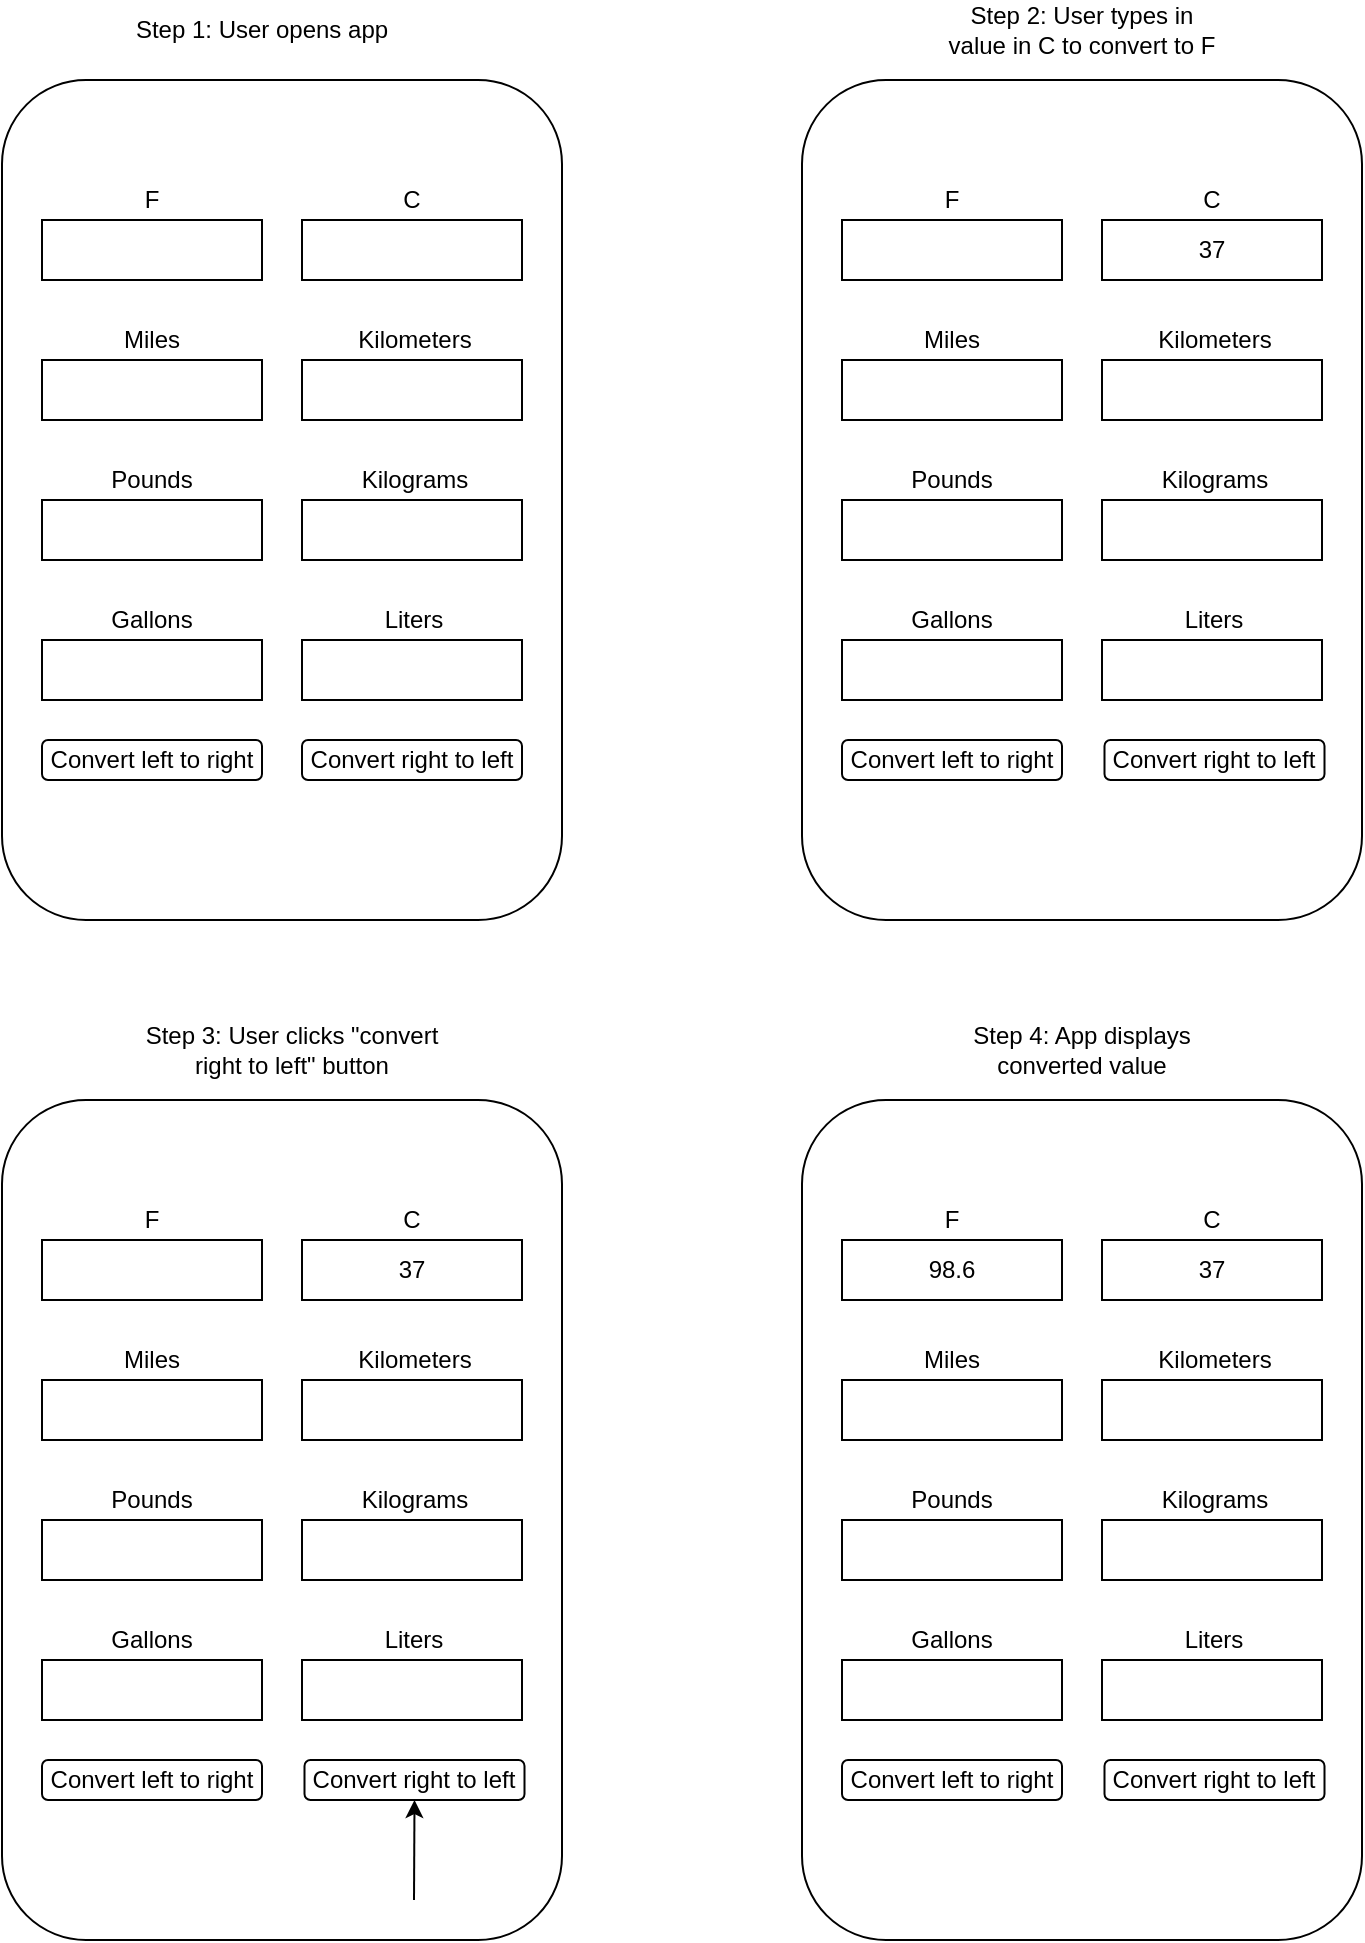 <mxfile version="12.6.8" type="google"><diagram id="Sc3ltYLrBAKbYMtyuSWv" name="Page-1"><mxGraphModel dx="1038" dy="575" grid="1" gridSize="10" guides="1" tooltips="1" connect="1" arrows="1" fold="1" page="1" pageScale="1" pageWidth="850" pageHeight="1100" math="0" shadow="0"><root><mxCell id="0"/><mxCell id="1" parent="0"/><mxCell id="qEOatPOqG6o4-kiQYtv8-3" value="" style="rounded=1;whiteSpace=wrap;html=1;" parent="1" vertex="1"><mxGeometry x="80" y="80" width="280" height="420" as="geometry"/></mxCell><mxCell id="qEOatPOqG6o4-kiQYtv8-6" value="" style="rounded=0;whiteSpace=wrap;html=1;" parent="1" vertex="1"><mxGeometry x="100" y="150" width="110" height="30" as="geometry"/></mxCell><mxCell id="qEOatPOqG6o4-kiQYtv8-8" value="" style="rounded=0;whiteSpace=wrap;html=1;" parent="1" vertex="1"><mxGeometry x="230" y="150" width="110" height="30" as="geometry"/></mxCell><mxCell id="qEOatPOqG6o4-kiQYtv8-9" value="" style="rounded=0;whiteSpace=wrap;html=1;" parent="1" vertex="1"><mxGeometry x="100" y="220" width="110" height="30" as="geometry"/></mxCell><mxCell id="qEOatPOqG6o4-kiQYtv8-11" value="" style="rounded=0;whiteSpace=wrap;html=1;" parent="1" vertex="1"><mxGeometry x="230" y="220" width="110" height="30" as="geometry"/></mxCell><mxCell id="qEOatPOqG6o4-kiQYtv8-12" value="" style="rounded=0;whiteSpace=wrap;html=1;" parent="1" vertex="1"><mxGeometry x="100" y="290" width="110" height="30" as="geometry"/></mxCell><mxCell id="qEOatPOqG6o4-kiQYtv8-13" value="" style="rounded=0;whiteSpace=wrap;html=1;" parent="1" vertex="1"><mxGeometry x="230" y="290" width="110" height="30" as="geometry"/></mxCell><mxCell id="qEOatPOqG6o4-kiQYtv8-14" value="" style="rounded=0;whiteSpace=wrap;html=1;" parent="1" vertex="1"><mxGeometry x="100" y="360" width="110" height="30" as="geometry"/></mxCell><mxCell id="qEOatPOqG6o4-kiQYtv8-15" value="" style="rounded=0;whiteSpace=wrap;html=1;" parent="1" vertex="1"><mxGeometry x="230" y="360" width="110" height="30" as="geometry"/></mxCell><mxCell id="qEOatPOqG6o4-kiQYtv8-16" style="edgeStyle=orthogonalEdgeStyle;rounded=0;orthogonalLoop=1;jettySize=auto;html=1;exitX=0.5;exitY=1;exitDx=0;exitDy=0;" parent="1" source="qEOatPOqG6o4-kiQYtv8-15" target="qEOatPOqG6o4-kiQYtv8-15" edge="1"><mxGeometry relative="1" as="geometry"/></mxCell><mxCell id="qEOatPOqG6o4-kiQYtv8-19" value="F" style="text;html=1;strokeColor=none;fillColor=none;align=center;verticalAlign=middle;whiteSpace=wrap;rounded=0;" parent="1" vertex="1"><mxGeometry x="135" y="130" width="40" height="20" as="geometry"/></mxCell><mxCell id="qEOatPOqG6o4-kiQYtv8-20" value="C" style="text;html=1;strokeColor=none;fillColor=none;align=center;verticalAlign=middle;whiteSpace=wrap;rounded=0;" parent="1" vertex="1"><mxGeometry x="265" y="130" width="40" height="20" as="geometry"/></mxCell><mxCell id="qEOatPOqG6o4-kiQYtv8-21" value="Miles" style="text;html=1;strokeColor=none;fillColor=none;align=center;verticalAlign=middle;whiteSpace=wrap;rounded=0;" parent="1" vertex="1"><mxGeometry x="135" y="200" width="40" height="20" as="geometry"/></mxCell><mxCell id="qEOatPOqG6o4-kiQYtv8-22" value="Kilometers" style="text;html=1;strokeColor=none;fillColor=none;align=center;verticalAlign=middle;whiteSpace=wrap;rounded=0;" parent="1" vertex="1"><mxGeometry x="263.75" y="200" width="45" height="20" as="geometry"/></mxCell><mxCell id="qEOatPOqG6o4-kiQYtv8-23" value="Pounds" style="text;html=1;strokeColor=none;fillColor=none;align=center;verticalAlign=middle;whiteSpace=wrap;rounded=0;" parent="1" vertex="1"><mxGeometry x="135" y="270" width="40" height="20" as="geometry"/></mxCell><mxCell id="qEOatPOqG6o4-kiQYtv8-26" value="Kilograms" style="text;html=1;strokeColor=none;fillColor=none;align=center;verticalAlign=middle;whiteSpace=wrap;rounded=0;" parent="1" vertex="1"><mxGeometry x="260" y="270" width="52.5" height="20" as="geometry"/></mxCell><mxCell id="qEOatPOqG6o4-kiQYtv8-29" value="Gallons" style="text;html=1;strokeColor=none;fillColor=none;align=center;verticalAlign=middle;whiteSpace=wrap;rounded=0;" parent="1" vertex="1"><mxGeometry x="135" y="340" width="40" height="20" as="geometry"/></mxCell><mxCell id="qEOatPOqG6o4-kiQYtv8-32" value="&lt;div&gt;Liters&lt;/div&gt;" style="text;html=1;strokeColor=none;fillColor=none;align=center;verticalAlign=middle;whiteSpace=wrap;rounded=0;" parent="1" vertex="1"><mxGeometry x="266.25" y="340" width="40" height="20" as="geometry"/></mxCell><mxCell id="qEOatPOqG6o4-kiQYtv8-33" value="Step 1: User opens app" style="text;html=1;strokeColor=none;fillColor=none;align=center;verticalAlign=middle;whiteSpace=wrap;rounded=0;" parent="1" vertex="1"><mxGeometry x="140" y="40" width="140" height="30" as="geometry"/></mxCell><mxCell id="KuH95x7ij83zlsqHZXYC-1" value="" style="rounded=1;whiteSpace=wrap;html=1;" parent="1" vertex="1"><mxGeometry x="480" y="80" width="280" height="420" as="geometry"/></mxCell><mxCell id="KuH95x7ij83zlsqHZXYC-2" value="" style="rounded=0;whiteSpace=wrap;html=1;" parent="1" vertex="1"><mxGeometry x="500" y="150" width="110" height="30" as="geometry"/></mxCell><mxCell id="KuH95x7ij83zlsqHZXYC-3" value="37" style="rounded=0;whiteSpace=wrap;html=1;" parent="1" vertex="1"><mxGeometry x="630" y="150" width="110" height="30" as="geometry"/></mxCell><mxCell id="KuH95x7ij83zlsqHZXYC-4" value="" style="rounded=0;whiteSpace=wrap;html=1;" parent="1" vertex="1"><mxGeometry x="500" y="220" width="110" height="30" as="geometry"/></mxCell><mxCell id="KuH95x7ij83zlsqHZXYC-5" value="" style="rounded=0;whiteSpace=wrap;html=1;" parent="1" vertex="1"><mxGeometry x="630" y="220" width="110" height="30" as="geometry"/></mxCell><mxCell id="KuH95x7ij83zlsqHZXYC-6" value="" style="rounded=0;whiteSpace=wrap;html=1;" parent="1" vertex="1"><mxGeometry x="500" y="290" width="110" height="30" as="geometry"/></mxCell><mxCell id="KuH95x7ij83zlsqHZXYC-7" value="" style="rounded=0;whiteSpace=wrap;html=1;" parent="1" vertex="1"><mxGeometry x="630" y="290" width="110" height="30" as="geometry"/></mxCell><mxCell id="KuH95x7ij83zlsqHZXYC-8" value="" style="rounded=0;whiteSpace=wrap;html=1;" parent="1" vertex="1"><mxGeometry x="500" y="360" width="110" height="30" as="geometry"/></mxCell><mxCell id="KuH95x7ij83zlsqHZXYC-9" value="" style="rounded=0;whiteSpace=wrap;html=1;" parent="1" vertex="1"><mxGeometry x="630" y="360" width="110" height="30" as="geometry"/></mxCell><mxCell id="KuH95x7ij83zlsqHZXYC-10" style="edgeStyle=orthogonalEdgeStyle;rounded=0;orthogonalLoop=1;jettySize=auto;html=1;exitX=0.5;exitY=1;exitDx=0;exitDy=0;" parent="1" source="KuH95x7ij83zlsqHZXYC-9" target="KuH95x7ij83zlsqHZXYC-9" edge="1"><mxGeometry relative="1" as="geometry"/></mxCell><mxCell id="KuH95x7ij83zlsqHZXYC-11" value="F" style="text;html=1;strokeColor=none;fillColor=none;align=center;verticalAlign=middle;whiteSpace=wrap;rounded=0;" parent="1" vertex="1"><mxGeometry x="535" y="130" width="40" height="20" as="geometry"/></mxCell><mxCell id="KuH95x7ij83zlsqHZXYC-12" value="C" style="text;html=1;strokeColor=none;fillColor=none;align=center;verticalAlign=middle;whiteSpace=wrap;rounded=0;" parent="1" vertex="1"><mxGeometry x="665" y="130" width="40" height="20" as="geometry"/></mxCell><mxCell id="KuH95x7ij83zlsqHZXYC-13" value="Miles" style="text;html=1;strokeColor=none;fillColor=none;align=center;verticalAlign=middle;whiteSpace=wrap;rounded=0;" parent="1" vertex="1"><mxGeometry x="535" y="200" width="40" height="20" as="geometry"/></mxCell><mxCell id="KuH95x7ij83zlsqHZXYC-14" value="Kilometers" style="text;html=1;strokeColor=none;fillColor=none;align=center;verticalAlign=middle;whiteSpace=wrap;rounded=0;" parent="1" vertex="1"><mxGeometry x="663.75" y="200" width="45" height="20" as="geometry"/></mxCell><mxCell id="KuH95x7ij83zlsqHZXYC-15" value="Pounds" style="text;html=1;strokeColor=none;fillColor=none;align=center;verticalAlign=middle;whiteSpace=wrap;rounded=0;" parent="1" vertex="1"><mxGeometry x="535" y="270" width="40" height="20" as="geometry"/></mxCell><mxCell id="KuH95x7ij83zlsqHZXYC-16" value="Kilograms" style="text;html=1;strokeColor=none;fillColor=none;align=center;verticalAlign=middle;whiteSpace=wrap;rounded=0;" parent="1" vertex="1"><mxGeometry x="660" y="270" width="52.5" height="20" as="geometry"/></mxCell><mxCell id="KuH95x7ij83zlsqHZXYC-17" value="Gallons" style="text;html=1;strokeColor=none;fillColor=none;align=center;verticalAlign=middle;whiteSpace=wrap;rounded=0;" parent="1" vertex="1"><mxGeometry x="535" y="340" width="40" height="20" as="geometry"/></mxCell><mxCell id="KuH95x7ij83zlsqHZXYC-18" value="&lt;div&gt;Liters&lt;/div&gt;" style="text;html=1;strokeColor=none;fillColor=none;align=center;verticalAlign=middle;whiteSpace=wrap;rounded=0;" parent="1" vertex="1"><mxGeometry x="666.25" y="340" width="40" height="20" as="geometry"/></mxCell><mxCell id="KuH95x7ij83zlsqHZXYC-19" value="Step 2: User types in value in C to convert to F" style="text;html=1;strokeColor=none;fillColor=none;align=center;verticalAlign=middle;whiteSpace=wrap;rounded=0;" parent="1" vertex="1"><mxGeometry x="550" y="40" width="140" height="30" as="geometry"/></mxCell><mxCell id="KuH95x7ij83zlsqHZXYC-20" value="Convert left to right" style="rounded=1;whiteSpace=wrap;html=1;" parent="1" vertex="1"><mxGeometry x="100" y="410" width="110" height="20" as="geometry"/></mxCell><mxCell id="KuH95x7ij83zlsqHZXYC-22" value="&lt;div&gt;Convert right to left&lt;/div&gt;" style="rounded=1;whiteSpace=wrap;html=1;" parent="1" vertex="1"><mxGeometry x="230" y="410" width="110" height="20" as="geometry"/></mxCell><mxCell id="KuH95x7ij83zlsqHZXYC-25" value="Convert left to right" style="rounded=1;whiteSpace=wrap;html=1;" parent="1" vertex="1"><mxGeometry x="500" y="410" width="110" height="20" as="geometry"/></mxCell><mxCell id="KuH95x7ij83zlsqHZXYC-26" value="&lt;div&gt;Convert right to left&lt;/div&gt;" style="rounded=1;whiteSpace=wrap;html=1;" parent="1" vertex="1"><mxGeometry x="631.25" y="410" width="110" height="20" as="geometry"/></mxCell><mxCell id="KuH95x7ij83zlsqHZXYC-28" value="" style="rounded=1;whiteSpace=wrap;html=1;" parent="1" vertex="1"><mxGeometry x="80" y="590" width="280" height="420" as="geometry"/></mxCell><mxCell id="KuH95x7ij83zlsqHZXYC-29" value="" style="rounded=0;whiteSpace=wrap;html=1;" parent="1" vertex="1"><mxGeometry x="100" y="660" width="110" height="30" as="geometry"/></mxCell><mxCell id="KuH95x7ij83zlsqHZXYC-30" value="37" style="rounded=0;whiteSpace=wrap;html=1;" parent="1" vertex="1"><mxGeometry x="230" y="660" width="110" height="30" as="geometry"/></mxCell><mxCell id="KuH95x7ij83zlsqHZXYC-31" value="" style="rounded=0;whiteSpace=wrap;html=1;" parent="1" vertex="1"><mxGeometry x="100" y="730" width="110" height="30" as="geometry"/></mxCell><mxCell id="KuH95x7ij83zlsqHZXYC-32" value="" style="rounded=0;whiteSpace=wrap;html=1;" parent="1" vertex="1"><mxGeometry x="230" y="730" width="110" height="30" as="geometry"/></mxCell><mxCell id="KuH95x7ij83zlsqHZXYC-33" value="" style="rounded=0;whiteSpace=wrap;html=1;" parent="1" vertex="1"><mxGeometry x="100" y="800" width="110" height="30" as="geometry"/></mxCell><mxCell id="KuH95x7ij83zlsqHZXYC-34" value="" style="rounded=0;whiteSpace=wrap;html=1;" parent="1" vertex="1"><mxGeometry x="230" y="800" width="110" height="30" as="geometry"/></mxCell><mxCell id="KuH95x7ij83zlsqHZXYC-35" value="" style="rounded=0;whiteSpace=wrap;html=1;" parent="1" vertex="1"><mxGeometry x="100" y="870" width="110" height="30" as="geometry"/></mxCell><mxCell id="KuH95x7ij83zlsqHZXYC-36" value="" style="rounded=0;whiteSpace=wrap;html=1;" parent="1" vertex="1"><mxGeometry x="230" y="870" width="110" height="30" as="geometry"/></mxCell><mxCell id="KuH95x7ij83zlsqHZXYC-37" style="edgeStyle=orthogonalEdgeStyle;rounded=0;orthogonalLoop=1;jettySize=auto;html=1;exitX=0.5;exitY=1;exitDx=0;exitDy=0;" parent="1" source="KuH95x7ij83zlsqHZXYC-36" target="KuH95x7ij83zlsqHZXYC-36" edge="1"><mxGeometry relative="1" as="geometry"/></mxCell><mxCell id="KuH95x7ij83zlsqHZXYC-38" value="F" style="text;html=1;strokeColor=none;fillColor=none;align=center;verticalAlign=middle;whiteSpace=wrap;rounded=0;" parent="1" vertex="1"><mxGeometry x="135" y="640" width="40" height="20" as="geometry"/></mxCell><mxCell id="KuH95x7ij83zlsqHZXYC-39" value="C" style="text;html=1;strokeColor=none;fillColor=none;align=center;verticalAlign=middle;whiteSpace=wrap;rounded=0;" parent="1" vertex="1"><mxGeometry x="265" y="640" width="40" height="20" as="geometry"/></mxCell><mxCell id="KuH95x7ij83zlsqHZXYC-40" value="Miles" style="text;html=1;strokeColor=none;fillColor=none;align=center;verticalAlign=middle;whiteSpace=wrap;rounded=0;" parent="1" vertex="1"><mxGeometry x="135" y="710" width="40" height="20" as="geometry"/></mxCell><mxCell id="KuH95x7ij83zlsqHZXYC-41" value="Kilometers" style="text;html=1;strokeColor=none;fillColor=none;align=center;verticalAlign=middle;whiteSpace=wrap;rounded=0;" parent="1" vertex="1"><mxGeometry x="263.75" y="710" width="45" height="20" as="geometry"/></mxCell><mxCell id="KuH95x7ij83zlsqHZXYC-42" value="Pounds" style="text;html=1;strokeColor=none;fillColor=none;align=center;verticalAlign=middle;whiteSpace=wrap;rounded=0;" parent="1" vertex="1"><mxGeometry x="135" y="780" width="40" height="20" as="geometry"/></mxCell><mxCell id="KuH95x7ij83zlsqHZXYC-43" value="Kilograms" style="text;html=1;strokeColor=none;fillColor=none;align=center;verticalAlign=middle;whiteSpace=wrap;rounded=0;" parent="1" vertex="1"><mxGeometry x="260" y="780" width="52.5" height="20" as="geometry"/></mxCell><mxCell id="KuH95x7ij83zlsqHZXYC-44" value="Gallons" style="text;html=1;strokeColor=none;fillColor=none;align=center;verticalAlign=middle;whiteSpace=wrap;rounded=0;" parent="1" vertex="1"><mxGeometry x="135" y="850" width="40" height="20" as="geometry"/></mxCell><mxCell id="KuH95x7ij83zlsqHZXYC-45" value="&lt;div&gt;Liters&lt;/div&gt;" style="text;html=1;strokeColor=none;fillColor=none;align=center;verticalAlign=middle;whiteSpace=wrap;rounded=0;" parent="1" vertex="1"><mxGeometry x="266.25" y="850" width="40" height="20" as="geometry"/></mxCell><mxCell id="KuH95x7ij83zlsqHZXYC-46" value="Step 3: User clicks &quot;convert right to left&quot; button" style="text;html=1;strokeColor=none;fillColor=none;align=center;verticalAlign=middle;whiteSpace=wrap;rounded=0;" parent="1" vertex="1"><mxGeometry x="150" y="550" width="150" height="30" as="geometry"/></mxCell><mxCell id="KuH95x7ij83zlsqHZXYC-47" value="Convert left to right" style="rounded=1;whiteSpace=wrap;html=1;" parent="1" vertex="1"><mxGeometry x="100" y="920" width="110" height="20" as="geometry"/></mxCell><mxCell id="KuH95x7ij83zlsqHZXYC-48" value="&lt;div&gt;Convert right to left&lt;/div&gt;" style="rounded=1;whiteSpace=wrap;html=1;" parent="1" vertex="1"><mxGeometry x="231.25" y="920" width="110" height="20" as="geometry"/></mxCell><mxCell id="KuH95x7ij83zlsqHZXYC-50" value="" style="rounded=1;whiteSpace=wrap;html=1;" parent="1" vertex="1"><mxGeometry x="480" y="590" width="280" height="420" as="geometry"/></mxCell><mxCell id="KuH95x7ij83zlsqHZXYC-51" value="98.6" style="rounded=0;whiteSpace=wrap;html=1;" parent="1" vertex="1"><mxGeometry x="500" y="660" width="110" height="30" as="geometry"/></mxCell><mxCell id="KuH95x7ij83zlsqHZXYC-52" value="37" style="rounded=0;whiteSpace=wrap;html=1;" parent="1" vertex="1"><mxGeometry x="630" y="660" width="110" height="30" as="geometry"/></mxCell><mxCell id="KuH95x7ij83zlsqHZXYC-53" value="" style="rounded=0;whiteSpace=wrap;html=1;" parent="1" vertex="1"><mxGeometry x="500" y="730" width="110" height="30" as="geometry"/></mxCell><mxCell id="KuH95x7ij83zlsqHZXYC-54" value="" style="rounded=0;whiteSpace=wrap;html=1;" parent="1" vertex="1"><mxGeometry x="630" y="730" width="110" height="30" as="geometry"/></mxCell><mxCell id="KuH95x7ij83zlsqHZXYC-55" value="" style="rounded=0;whiteSpace=wrap;html=1;" parent="1" vertex="1"><mxGeometry x="500" y="800" width="110" height="30" as="geometry"/></mxCell><mxCell id="KuH95x7ij83zlsqHZXYC-56" value="" style="rounded=0;whiteSpace=wrap;html=1;" parent="1" vertex="1"><mxGeometry x="630" y="800" width="110" height="30" as="geometry"/></mxCell><mxCell id="KuH95x7ij83zlsqHZXYC-57" value="" style="rounded=0;whiteSpace=wrap;html=1;" parent="1" vertex="1"><mxGeometry x="500" y="870" width="110" height="30" as="geometry"/></mxCell><mxCell id="KuH95x7ij83zlsqHZXYC-58" value="" style="rounded=0;whiteSpace=wrap;html=1;" parent="1" vertex="1"><mxGeometry x="630" y="870" width="110" height="30" as="geometry"/></mxCell><mxCell id="KuH95x7ij83zlsqHZXYC-59" style="edgeStyle=orthogonalEdgeStyle;rounded=0;orthogonalLoop=1;jettySize=auto;html=1;exitX=0.5;exitY=1;exitDx=0;exitDy=0;" parent="1" source="KuH95x7ij83zlsqHZXYC-58" target="KuH95x7ij83zlsqHZXYC-58" edge="1"><mxGeometry relative="1" as="geometry"/></mxCell><mxCell id="KuH95x7ij83zlsqHZXYC-60" value="F" style="text;html=1;strokeColor=none;fillColor=none;align=center;verticalAlign=middle;whiteSpace=wrap;rounded=0;" parent="1" vertex="1"><mxGeometry x="535" y="640" width="40" height="20" as="geometry"/></mxCell><mxCell id="KuH95x7ij83zlsqHZXYC-61" value="C" style="text;html=1;strokeColor=none;fillColor=none;align=center;verticalAlign=middle;whiteSpace=wrap;rounded=0;" parent="1" vertex="1"><mxGeometry x="665" y="640" width="40" height="20" as="geometry"/></mxCell><mxCell id="KuH95x7ij83zlsqHZXYC-62" value="Miles" style="text;html=1;strokeColor=none;fillColor=none;align=center;verticalAlign=middle;whiteSpace=wrap;rounded=0;" parent="1" vertex="1"><mxGeometry x="535" y="710" width="40" height="20" as="geometry"/></mxCell><mxCell id="KuH95x7ij83zlsqHZXYC-63" value="Kilometers" style="text;html=1;strokeColor=none;fillColor=none;align=center;verticalAlign=middle;whiteSpace=wrap;rounded=0;" parent="1" vertex="1"><mxGeometry x="663.75" y="710" width="45" height="20" as="geometry"/></mxCell><mxCell id="KuH95x7ij83zlsqHZXYC-64" value="Pounds" style="text;html=1;strokeColor=none;fillColor=none;align=center;verticalAlign=middle;whiteSpace=wrap;rounded=0;" parent="1" vertex="1"><mxGeometry x="535" y="780" width="40" height="20" as="geometry"/></mxCell><mxCell id="KuH95x7ij83zlsqHZXYC-65" value="Kilograms" style="text;html=1;strokeColor=none;fillColor=none;align=center;verticalAlign=middle;whiteSpace=wrap;rounded=0;" parent="1" vertex="1"><mxGeometry x="660" y="780" width="52.5" height="20" as="geometry"/></mxCell><mxCell id="KuH95x7ij83zlsqHZXYC-66" value="Gallons" style="text;html=1;strokeColor=none;fillColor=none;align=center;verticalAlign=middle;whiteSpace=wrap;rounded=0;" parent="1" vertex="1"><mxGeometry x="535" y="850" width="40" height="20" as="geometry"/></mxCell><mxCell id="KuH95x7ij83zlsqHZXYC-67" value="&lt;div&gt;Liters&lt;/div&gt;" style="text;html=1;strokeColor=none;fillColor=none;align=center;verticalAlign=middle;whiteSpace=wrap;rounded=0;" parent="1" vertex="1"><mxGeometry x="666.25" y="850" width="40" height="20" as="geometry"/></mxCell><mxCell id="KuH95x7ij83zlsqHZXYC-68" value="Step 4: App displays converted value" style="text;html=1;strokeColor=none;fillColor=none;align=center;verticalAlign=middle;whiteSpace=wrap;rounded=0;" parent="1" vertex="1"><mxGeometry x="550" y="550" width="140" height="30" as="geometry"/></mxCell><mxCell id="KuH95x7ij83zlsqHZXYC-69" value="Convert left to right" style="rounded=1;whiteSpace=wrap;html=1;" parent="1" vertex="1"><mxGeometry x="500" y="920" width="110" height="20" as="geometry"/></mxCell><mxCell id="KuH95x7ij83zlsqHZXYC-70" value="&lt;div&gt;Convert right to left&lt;/div&gt;" style="rounded=1;whiteSpace=wrap;html=1;" parent="1" vertex="1"><mxGeometry x="631.25" y="920" width="110" height="20" as="geometry"/></mxCell><mxCell id="oKp7TZRyHAHFhyFH7pHH-1" value="" style="endArrow=classic;html=1;entryX=0.5;entryY=1;entryDx=0;entryDy=0;" edge="1" parent="1" target="KuH95x7ij83zlsqHZXYC-48"><mxGeometry width="50" height="50" relative="1" as="geometry"><mxPoint x="286" y="990" as="sourcePoint"/><mxPoint x="310" y="950" as="targetPoint"/></mxGeometry></mxCell></root></mxGraphModel></diagram></mxfile>